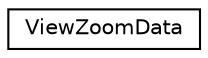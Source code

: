 digraph G
{
  edge [fontname="Helvetica",fontsize="10",labelfontname="Helvetica",labelfontsize="10"];
  node [fontname="Helvetica",fontsize="10",shape=record];
  rankdir=LR;
  Node1 [label="ViewZoomData",height=0.2,width=0.4,color="black", fillcolor="white", style="filled",URL="$d2/d91/structViewZoomData.html"];
}
